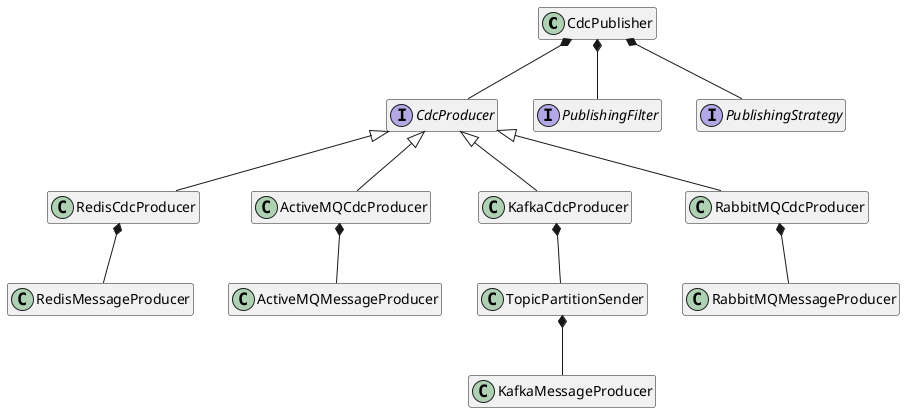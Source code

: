 @startuml

hide members

class CdcPublisher {}

interface CdcProducer {}
interface PublishingFilter {}
interface PublishingStrategy {}

CdcPublisher *-- CdcProducer
CdcPublisher *-- PublishingFilter
CdcPublisher *-- PublishingStrategy

class RedisCdcProducer {}
class ActiveMQCdcProducer {}
class KafkaCdcProducer {}
class RabbitMQCdcProducer {}

class TopicPartitionSender {}

class RedisMessageProducer {}
class ActiveMQMessageProducer {}
class KafkaMessageProducer {}
class RabbitMQMessageProducer {}

CdcProducer <|-- RedisCdcProducer
CdcProducer <|-- ActiveMQCdcProducer
CdcProducer <|-- KafkaCdcProducer
CdcProducer <|-- RabbitMQCdcProducer

RedisCdcProducer *-- RedisMessageProducer
ActiveMQCdcProducer *-- ActiveMQMessageProducer
KafkaCdcProducer *-- TopicPartitionSender
TopicPartitionSender *-- KafkaMessageProducer
RabbitMQCdcProducer *-- RabbitMQMessageProducer

@enduml